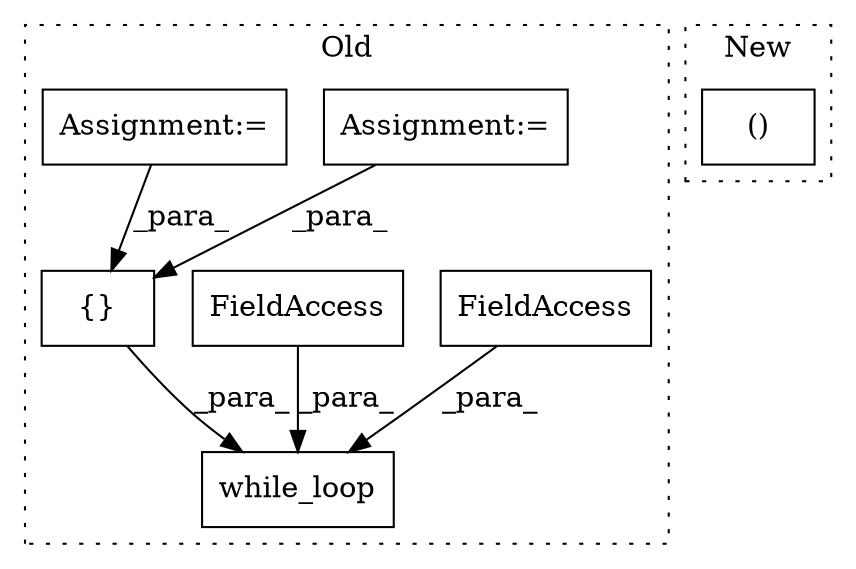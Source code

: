 digraph G {
subgraph cluster0 {
1 [label="while_loop" a="32" s="5454,5556" l="11,1" shape="box"];
3 [label="FieldAccess" a="22" s="5470" l="11" shape="box"];
4 [label="FieldAccess" a="22" s="5465" l="4" shape="box"];
5 [label="Assignment:=" a="7" s="4397" l="1" shape="box"];
6 [label="Assignment:=" a="7" s="4673" l="1" shape="box"];
7 [label="{}" a="4" s="5491,5555" l="1,1" shape="box"];
label = "Old";
style="dotted";
}
subgraph cluster1 {
2 [label="()" a="106" s="7885" l="53" shape="box"];
label = "New";
style="dotted";
}
3 -> 1 [label="_para_"];
4 -> 1 [label="_para_"];
5 -> 7 [label="_para_"];
6 -> 7 [label="_para_"];
7 -> 1 [label="_para_"];
}